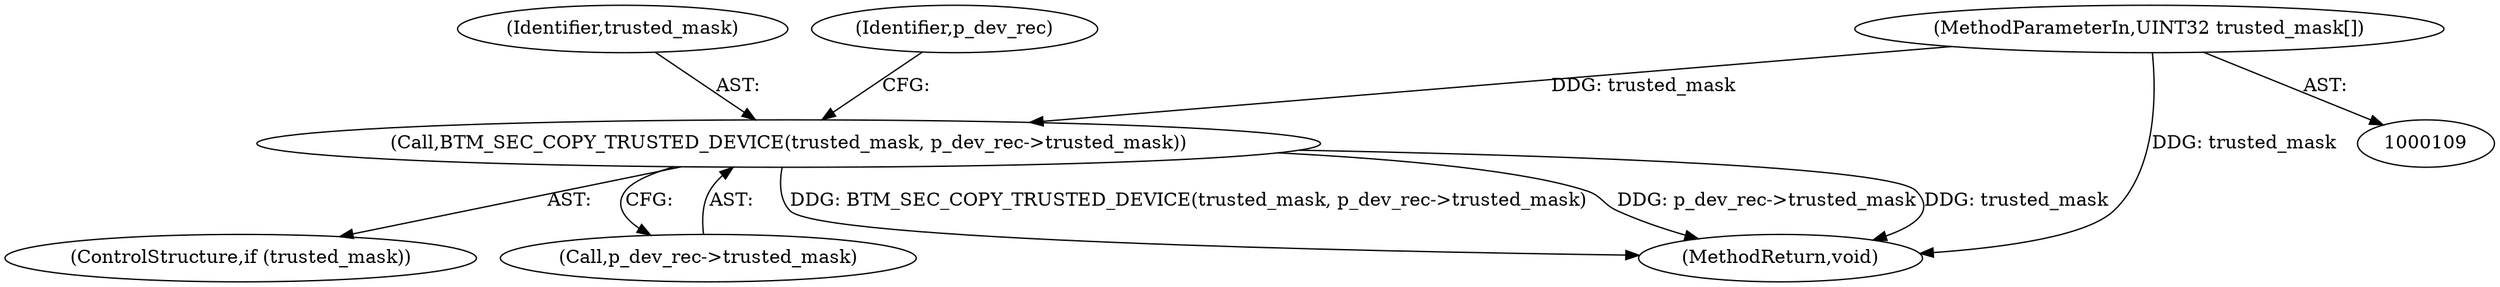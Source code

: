 digraph "0_Android_c677ee92595335233eb0e7b59809a1a94e7a678a@array" {
"1000114" [label="(MethodParameterIn,UINT32 trusted_mask[])"];
"1000225" [label="(Call,BTM_SEC_COPY_TRUSTED_DEVICE(trusted_mask, p_dev_rec->trusted_mask))"];
"1000226" [label="(Identifier,trusted_mask)"];
"1000114" [label="(MethodParameterIn,UINT32 trusted_mask[])"];
"1000223" [label="(ControlStructure,if (trusted_mask))"];
"1000225" [label="(Call,BTM_SEC_COPY_TRUSTED_DEVICE(trusted_mask, p_dev_rec->trusted_mask))"];
"1000232" [label="(Identifier,p_dev_rec)"];
"1000227" [label="(Call,p_dev_rec->trusted_mask)"];
"1000350" [label="(MethodReturn,void)"];
"1000114" -> "1000109"  [label="AST: "];
"1000114" -> "1000350"  [label="DDG: trusted_mask"];
"1000114" -> "1000225"  [label="DDG: trusted_mask"];
"1000225" -> "1000223"  [label="AST: "];
"1000225" -> "1000227"  [label="CFG: "];
"1000226" -> "1000225"  [label="AST: "];
"1000227" -> "1000225"  [label="AST: "];
"1000232" -> "1000225"  [label="CFG: "];
"1000225" -> "1000350"  [label="DDG: BTM_SEC_COPY_TRUSTED_DEVICE(trusted_mask, p_dev_rec->trusted_mask)"];
"1000225" -> "1000350"  [label="DDG: p_dev_rec->trusted_mask"];
"1000225" -> "1000350"  [label="DDG: trusted_mask"];
}
